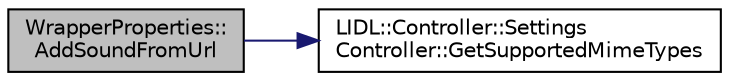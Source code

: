 digraph "WrapperProperties::AddSoundFromUrl"
{
 // LATEX_PDF_SIZE
  edge [fontname="Helvetica",fontsize="10",labelfontname="Helvetica",labelfontsize="10"];
  node [fontname="Helvetica",fontsize="10",shape=record];
  rankdir="LR";
  Node5 [label="WrapperProperties::\lAddSoundFromUrl",height=0.2,width=0.4,color="black", fillcolor="grey75", style="filled", fontcolor="black",tooltip="AddSoundFromUrl method."];
  Node5 -> Node6 [color="midnightblue",fontsize="10",style="solid",fontname="Helvetica"];
  Node6 [label="LIDL::Controller::Settings\lController::GetSupportedMimeTypes",height=0.2,width=0.4,color="black", fillcolor="white", style="filled",URL="$class_l_i_d_l_1_1_controller_1_1_settings_controller.html#a7e440583ae9721abc8e348979f0a1f8b",tooltip="GetSupportedMimeTypes."];
}
